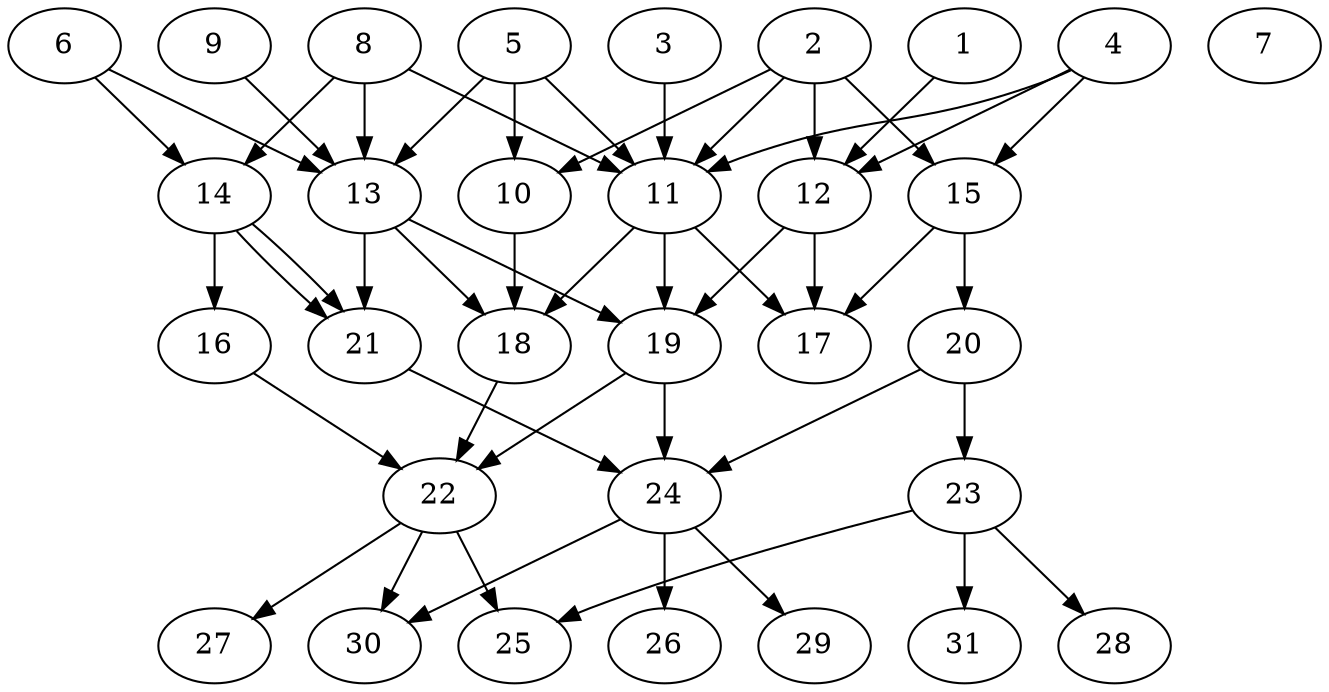 // DAG (tier=2-normal, mode=data, n=31, ccr=0.433, fat=0.568, density=0.487, regular=0.503, jump=0.103, mindata=2097152, maxdata=16777216)
// DAG automatically generated by daggen at Sun Aug 24 16:33:34 2025
// /home/ermia/Project/Environments/daggen/bin/daggen --dot --ccr 0.433 --fat 0.568 --regular 0.503 --density 0.487 --jump 0.103 --mindata 2097152 --maxdata 16777216 -n 31 
digraph G {
  1 [size="5673208781702999040", alpha="0.17", expect_size="2836604390851499520"]
  1 -> 12 [size ="1866106457292800"]
  2 [size="532760021918259392", alpha="0.06", expect_size="266380010959129696"]
  2 -> 10 [size ="607075583393792"]
  2 -> 11 [size ="607075583393792"]
  2 -> 12 [size ="607075583393792"]
  2 -> 15 [size ="607075583393792"]
  3 [size="731974468333337575424", alpha="0.18", expect_size="365987234166668787712"]
  3 -> 11 [size ="649761451409408"]
  4 [size="118802246508887184", alpha="0.05", expect_size="59401123254443592"]
  4 -> 11 [size ="53102036123648"]
  4 -> 12 [size ="53102036123648"]
  4 -> 15 [size ="53102036123648"]
  5 [size="186252368149261320192", alpha="0.00", expect_size="93126184074630660096"]
  5 -> 10 [size ="260910279032832"]
  5 -> 11 [size ="260910279032832"]
  5 -> 13 [size ="260910279032832"]
  6 [size="4713724848167165362176", alpha="0.06", expect_size="2356862424083582681088"]
  6 -> 13 [size ="2249051873476608"]
  6 -> 14 [size ="2249051873476608"]
  7 [size="4107807808244678656000", alpha="0.09", expect_size="2053903904122339328000"]
  8 [size="7400162827296722", alpha="0.05", expect_size="3700081413648361"]
  8 -> 11 [size ="452187612250112"]
  8 -> 13 [size ="452187612250112"]
  8 -> 14 [size ="452187612250112"]
  9 [size="134260600270323136", alpha="0.12", expect_size="67130300135161568"]
  9 -> 13 [size ="141770167943168"]
  10 [size="29982048599048204", alpha="0.18", expect_size="14991024299524102"]
  10 -> 18 [size ="582495619776512"]
  11 [size="3641301119780285054976", alpha="0.19", expect_size="1820650559890142527488"]
  11 -> 17 [size ="1893481429598208"]
  11 -> 18 [size ="1893481429598208"]
  11 -> 19 [size ="1893481429598208"]
  12 [size="13347521667652012", alpha="0.18", expect_size="6673760833826006"]
  12 -> 17 [size ="1121193839034368"]
  12 -> 19 [size ="1121193839034368"]
  13 [size="1764882634242846976", alpha="0.10", expect_size="882441317121423488"]
  13 -> 18 [size ="745165291520000"]
  13 -> 19 [size ="745165291520000"]
  13 -> 21 [size ="745165291520000"]
  14 [size="512104814538548928", alpha="0.04", expect_size="256052407269274464"]
  14 -> 16 [size ="284826200440832"]
  14 -> 21 [size ="284826200440832"]
  14 -> 21 [size ="284826200440832"]
  15 [size="44810187535673048", alpha="0.18", expect_size="22405093767836524"]
  15 -> 17 [size ="757550098153472"]
  15 -> 20 [size ="757550098153472"]
  16 [size="130967151648091216", alpha="0.04", expect_size="65483575824045608"]
  16 -> 22 [size ="72902909100032"]
  17 [size="1922324611876243712", alpha="0.06", expect_size="961162305938121856"]
  18 [size="148851927488982048", alpha="0.19", expect_size="74425963744491024"]
  18 -> 22 [size ="73348721672192"]
  19 [size="334495175420961024", alpha="0.05", expect_size="167247587710480512"]
  19 -> 22 [size ="869331579699200"]
  19 -> 24 [size ="869331579699200"]
  20 [size="32360754210691612672", alpha="0.12", expect_size="16180377105345806336"]
  20 -> 23 [size ="81239843274752"]
  20 -> 24 [size ="81239843274752"]
  21 [size="20671524581350540", alpha="0.02", expect_size="10335762290675270"]
  21 -> 24 [size ="1712268983140352"]
  22 [size="63426940332062768", alpha="0.03", expect_size="31713470166031384"]
  22 -> 25 [size ="1064894266867712"]
  22 -> 27 [size ="1064894266867712"]
  22 -> 30 [size ="1064894266867712"]
  23 [size="2950137349940638121984", alpha="0.18", expect_size="1475068674970319060992"]
  23 -> 25 [size ="1645576756133888"]
  23 -> 28 [size ="1645576756133888"]
  23 -> 31 [size ="1645576756133888"]
  24 [size="17808324564535852", alpha="0.09", expect_size="8904162282267926"]
  24 -> 26 [size ="904348053798912"]
  24 -> 29 [size ="904348053798912"]
  24 -> 30 [size ="904348053798912"]
  25 [size="1911811645990483968", alpha="0.11", expect_size="955905822995241984"]
  26 [size="2621424206331431424", alpha="0.03", expect_size="1310712103165715712"]
  27 [size="60989557210816112", alpha="0.20", expect_size="30494778605408056"]
  28 [size="919437023514160267264", alpha="0.07", expect_size="459718511757080133632"]
  29 [size="2108784769940002304", alpha="0.05", expect_size="1054392384970001152"]
  30 [size="2331024016834540544", alpha="0.08", expect_size="1165512008417270272"]
  31 [size="2642394652053889613824", alpha="0.08", expect_size="1321197326026944806912"]
}